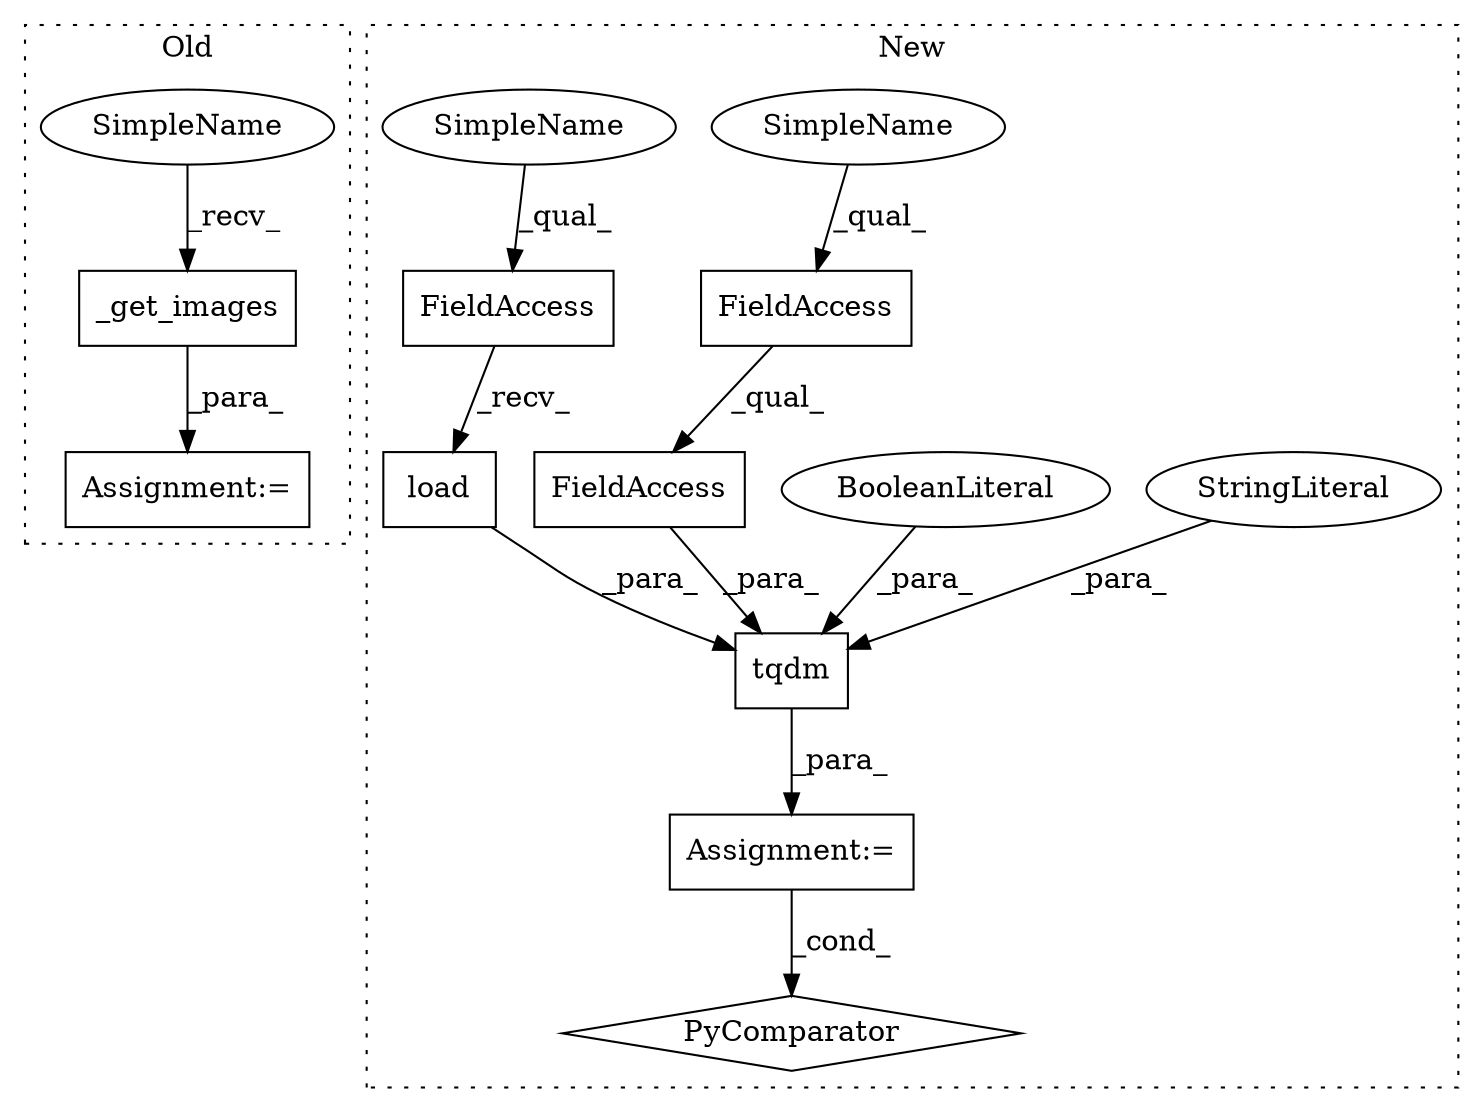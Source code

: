 digraph G {
subgraph cluster0 {
1 [label="_get_images" a="32" s="12689" l="13" shape="box"];
9 [label="Assignment:=" a="7" s="12682" l="2" shape="box"];
12 [label="SimpleName" a="42" s="12684" l="4" shape="ellipse"];
label = "Old";
style="dotted";
}
subgraph cluster1 {
2 [label="tqdm" a="32" s="12397,12471" l="5,1" shape="box"];
3 [label="StringLiteral" a="45" s="12422" l="24" shape="ellipse"];
4 [label="load" a="32" s="12415" l="6" shape="box"];
5 [label="FieldAccess" a="22" s="12402" l="12" shape="box"];
6 [label="FieldAccess" a="22" s="12447" l="12" shape="box"];
7 [label="FieldAccess" a="22" s="12447" l="18" shape="box"];
8 [label="Assignment:=" a="7" s="12390" l="91" shape="box"];
10 [label="BooleanLiteral" a="9" s="12466" l="5" shape="ellipse"];
11 [label="PyComparator" a="113" s="12390" l="91" shape="diamond"];
13 [label="SimpleName" a="42" s="12447" l="4" shape="ellipse"];
14 [label="SimpleName" a="42" s="12402" l="4" shape="ellipse"];
label = "New";
style="dotted";
}
1 -> 9 [label="_para_"];
2 -> 8 [label="_para_"];
3 -> 2 [label="_para_"];
4 -> 2 [label="_para_"];
5 -> 4 [label="_recv_"];
6 -> 7 [label="_qual_"];
7 -> 2 [label="_para_"];
8 -> 11 [label="_cond_"];
10 -> 2 [label="_para_"];
12 -> 1 [label="_recv_"];
13 -> 6 [label="_qual_"];
14 -> 5 [label="_qual_"];
}